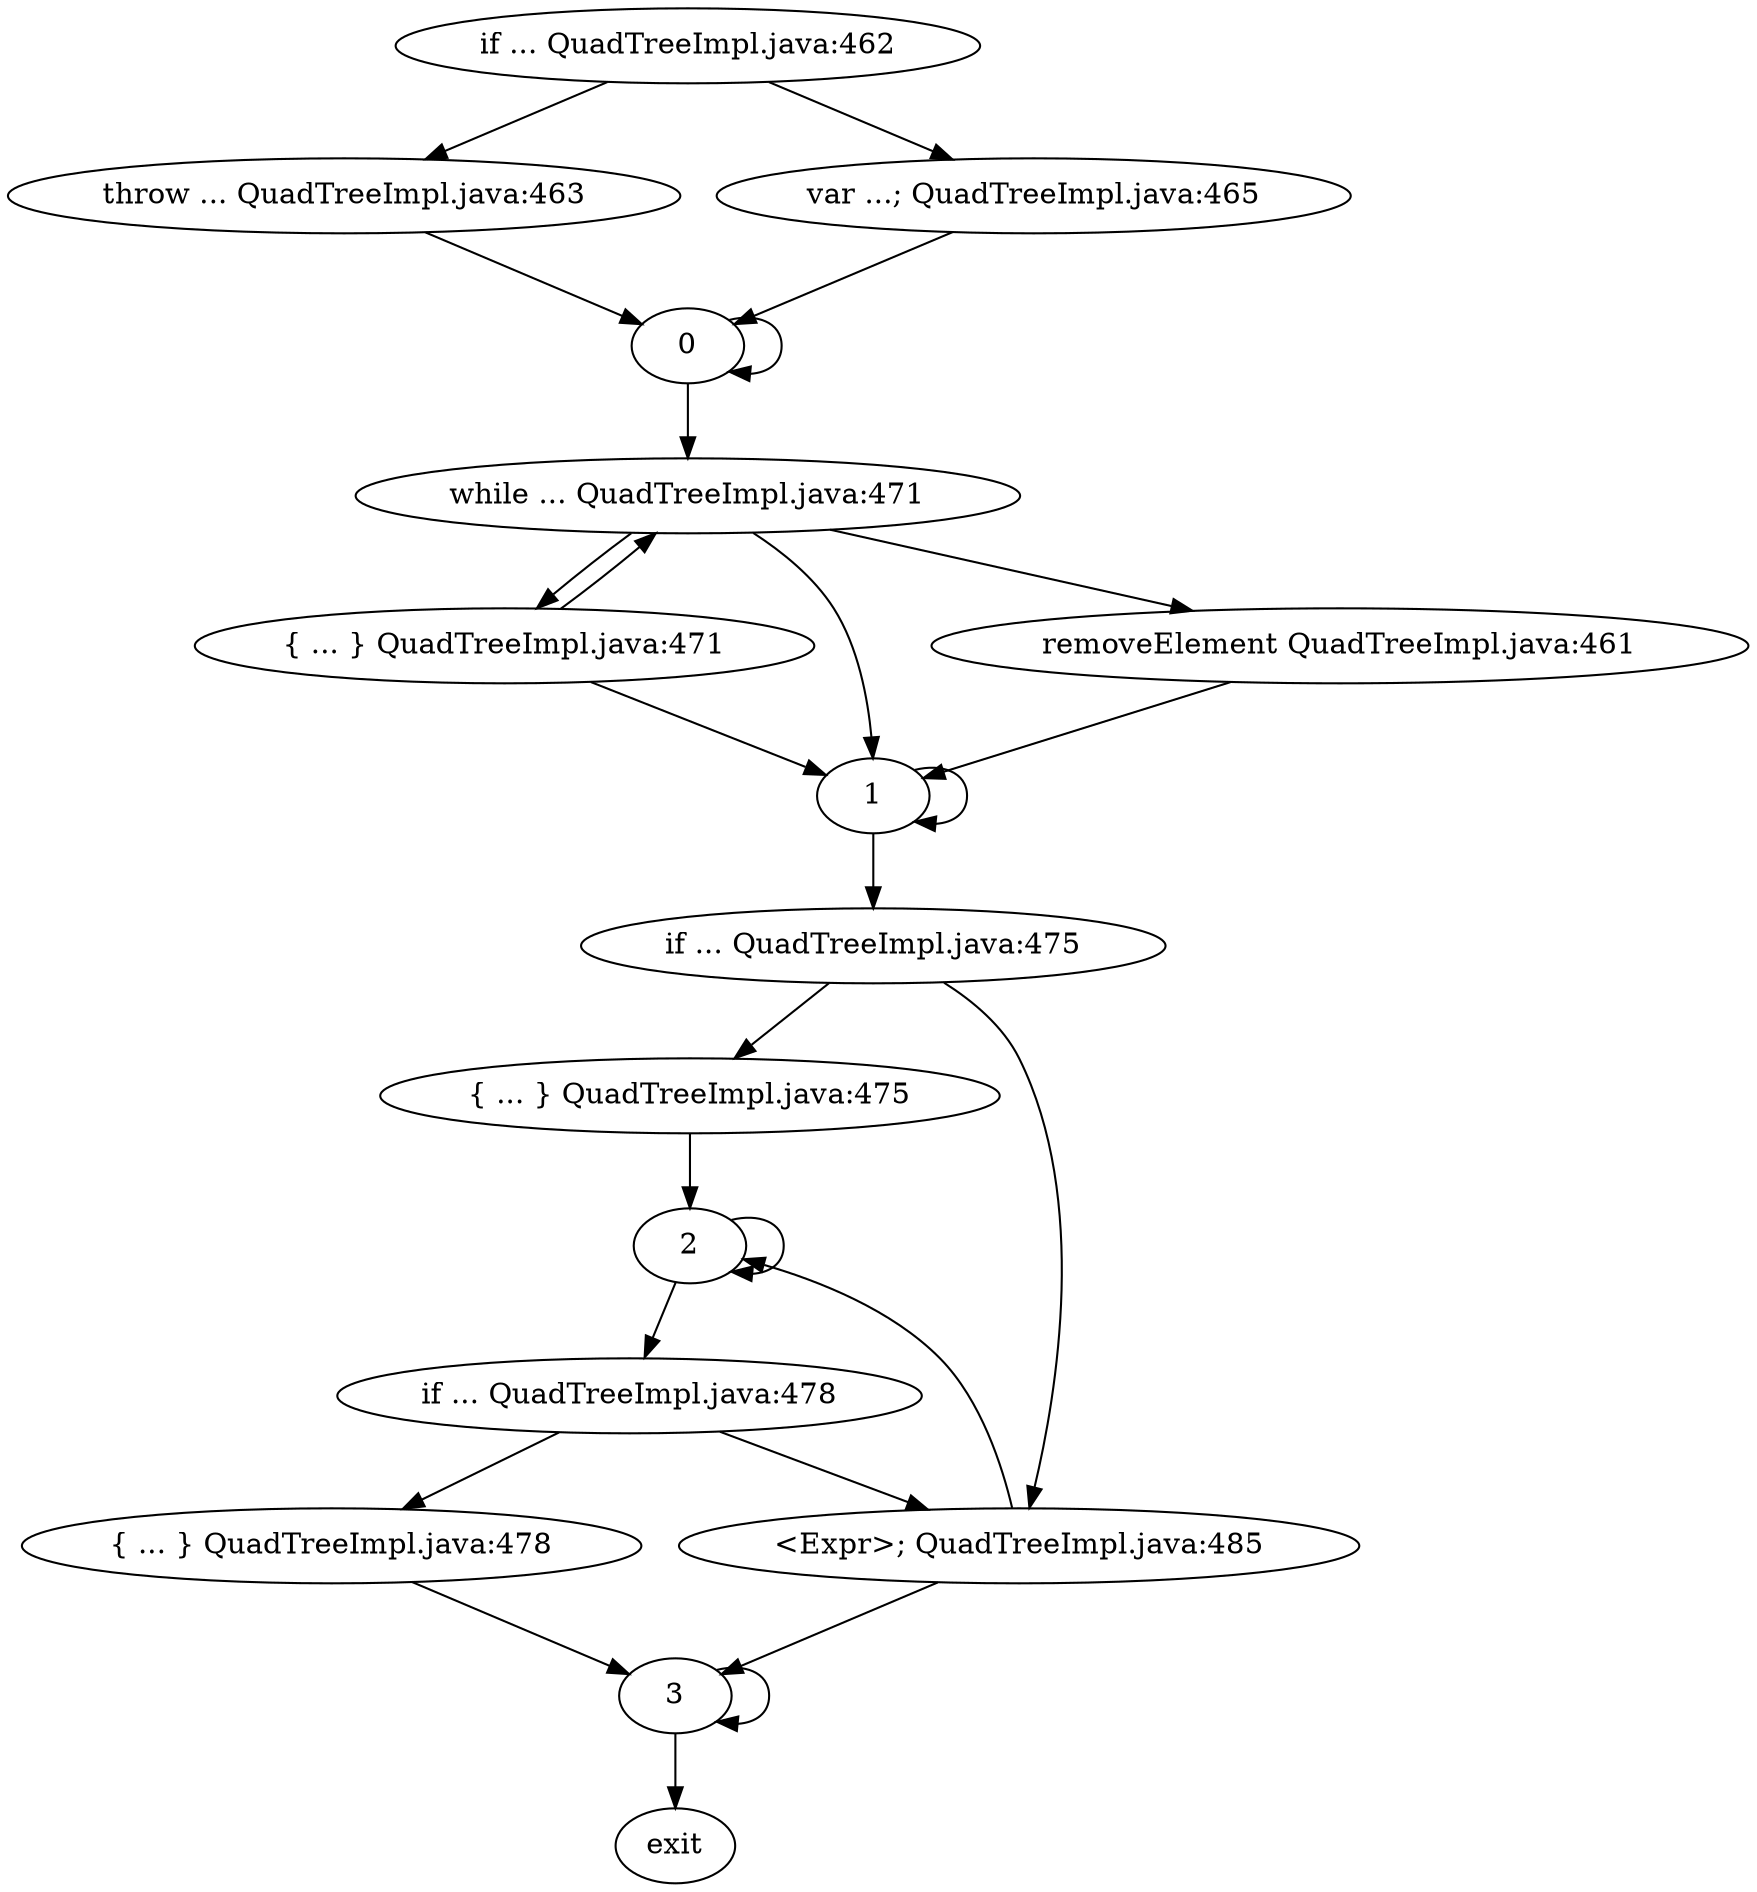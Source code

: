 strict digraph {"if ... QuadTreeImpl.java:462" -> "throw ... QuadTreeImpl.java:463"
-> "0"
"if ... QuadTreeImpl.java:462" -> "var ...; QuadTreeImpl.java:465"
-> "0"

-> "0"
->
"while ... QuadTreeImpl.java:471" -> "{ ... } QuadTreeImpl.java:471"
-> "1"
"while ... QuadTreeImpl.java:471" -> "removeElement QuadTreeImpl.java:461"
-> "1"
"{ ... } QuadTreeImpl.java:471" -> "while ... QuadTreeImpl.java:471"
-> "1"

-> "1"
->
"if ... QuadTreeImpl.java:475" -> "{ ... } QuadTreeImpl.java:475"
-> "2"
"if ... QuadTreeImpl.java:475" -> "<Expr>; QuadTreeImpl.java:485"
-> "2"

-> "2"
->
"if ... QuadTreeImpl.java:478" -> "{ ... } QuadTreeImpl.java:478"
-> "3"
"if ... QuadTreeImpl.java:478" -> "<Expr>; QuadTreeImpl.java:485"
-> "3"

-> "3"
->
exit
}